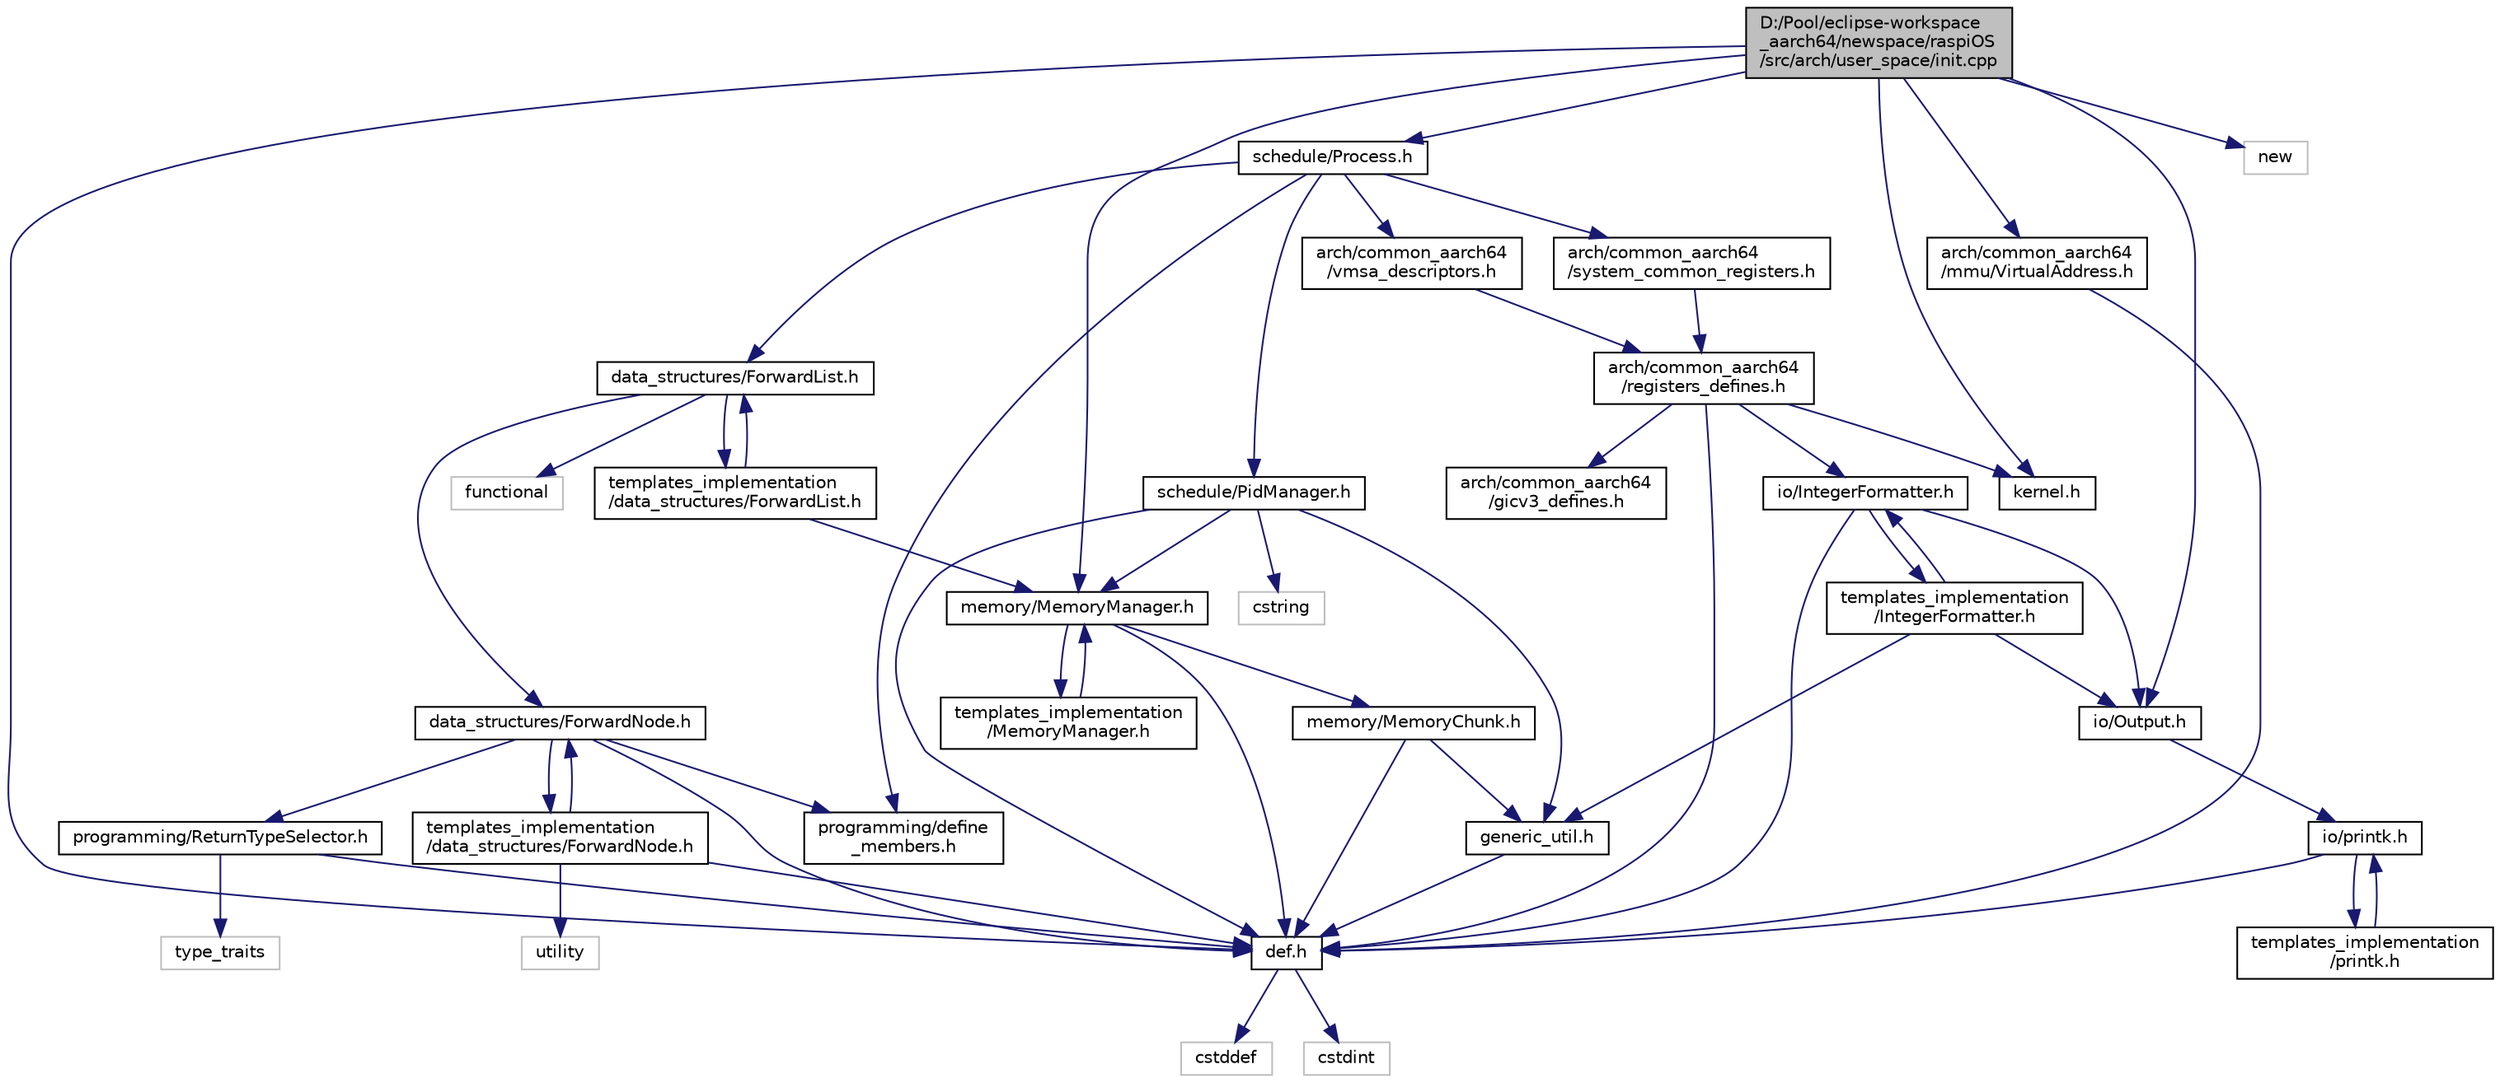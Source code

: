 digraph "D:/Pool/eclipse-workspace_aarch64/newspace/raspiOS/src/arch/user_space/init.cpp"
{
  edge [fontname="Helvetica",fontsize="10",labelfontname="Helvetica",labelfontsize="10"];
  node [fontname="Helvetica",fontsize="10",shape=record];
  Node3169 [label="D:/Pool/eclipse-workspace\l_aarch64/newspace/raspiOS\l/src/arch/user_space/init.cpp",height=0.2,width=0.4,color="black", fillcolor="grey75", style="filled", fontcolor="black"];
  Node3169 -> Node3170 [color="midnightblue",fontsize="10",style="solid",fontname="Helvetica"];
  Node3170 [label="def.h",height=0.2,width=0.4,color="black", fillcolor="white", style="filled",URL="$d4/da4/def_8h.html"];
  Node3170 -> Node3171 [color="midnightblue",fontsize="10",style="solid",fontname="Helvetica"];
  Node3171 [label="cstddef",height=0.2,width=0.4,color="grey75", fillcolor="white", style="filled"];
  Node3170 -> Node3172 [color="midnightblue",fontsize="10",style="solid",fontname="Helvetica"];
  Node3172 [label="cstdint",height=0.2,width=0.4,color="grey75", fillcolor="white", style="filled"];
  Node3169 -> Node3173 [color="midnightblue",fontsize="10",style="solid",fontname="Helvetica"];
  Node3173 [label="kernel.h",height=0.2,width=0.4,color="black", fillcolor="white", style="filled",URL="$d0/daa/kernel_8h.html"];
  Node3169 -> Node3174 [color="midnightblue",fontsize="10",style="solid",fontname="Helvetica"];
  Node3174 [label="arch/common_aarch64\l/mmu/VirtualAddress.h",height=0.2,width=0.4,color="black", fillcolor="white", style="filled",URL="$d9/d6d/_virtual_address_8h.html"];
  Node3174 -> Node3170 [color="midnightblue",fontsize="10",style="solid",fontname="Helvetica"];
  Node3169 -> Node3175 [color="midnightblue",fontsize="10",style="solid",fontname="Helvetica"];
  Node3175 [label="memory/MemoryManager.h",height=0.2,width=0.4,color="black", fillcolor="white", style="filled",URL="$d6/d76/memory_2_memory_manager_8h.html"];
  Node3175 -> Node3170 [color="midnightblue",fontsize="10",style="solid",fontname="Helvetica"];
  Node3175 -> Node3176 [color="midnightblue",fontsize="10",style="solid",fontname="Helvetica"];
  Node3176 [label="memory/MemoryChunk.h",height=0.2,width=0.4,color="black", fillcolor="white", style="filled",URL="$d9/df6/_memory_chunk_8h.html"];
  Node3176 -> Node3170 [color="midnightblue",fontsize="10",style="solid",fontname="Helvetica"];
  Node3176 -> Node3177 [color="midnightblue",fontsize="10",style="solid",fontname="Helvetica"];
  Node3177 [label="generic_util.h",height=0.2,width=0.4,color="black", fillcolor="white", style="filled",URL="$d6/d93/generic__util_8h.html"];
  Node3177 -> Node3170 [color="midnightblue",fontsize="10",style="solid",fontname="Helvetica"];
  Node3175 -> Node3178 [color="midnightblue",fontsize="10",style="solid",fontname="Helvetica"];
  Node3178 [label="templates_implementation\l/MemoryManager.h",height=0.2,width=0.4,color="black", fillcolor="white", style="filled",URL="$dd/d2b/templates__implementation_2_memory_manager_8h.html"];
  Node3178 -> Node3175 [color="midnightblue",fontsize="10",style="solid",fontname="Helvetica"];
  Node3169 -> Node3179 [color="midnightblue",fontsize="10",style="solid",fontname="Helvetica"];
  Node3179 [label="schedule/Process.h",height=0.2,width=0.4,color="black", fillcolor="white", style="filled",URL="$dd/d77/_process_8h.html"];
  Node3179 -> Node3180 [color="midnightblue",fontsize="10",style="solid",fontname="Helvetica"];
  Node3180 [label="data_structures/ForwardList.h",height=0.2,width=0.4,color="black", fillcolor="white", style="filled",URL="$d8/db0/data__structures_2_forward_list_8h.html"];
  Node3180 -> Node3181 [color="midnightblue",fontsize="10",style="solid",fontname="Helvetica"];
  Node3181 [label="data_structures/ForwardNode.h",height=0.2,width=0.4,color="black", fillcolor="white", style="filled",URL="$d7/d32/data__structures_2_forward_node_8h.html"];
  Node3181 -> Node3170 [color="midnightblue",fontsize="10",style="solid",fontname="Helvetica"];
  Node3181 -> Node3182 [color="midnightblue",fontsize="10",style="solid",fontname="Helvetica"];
  Node3182 [label="programming/ReturnTypeSelector.h",height=0.2,width=0.4,color="black", fillcolor="white", style="filled",URL="$d3/d90/_return_type_selector_8h.html"];
  Node3182 -> Node3170 [color="midnightblue",fontsize="10",style="solid",fontname="Helvetica"];
  Node3182 -> Node3183 [color="midnightblue",fontsize="10",style="solid",fontname="Helvetica"];
  Node3183 [label="type_traits",height=0.2,width=0.4,color="grey75", fillcolor="white", style="filled"];
  Node3181 -> Node3184 [color="midnightblue",fontsize="10",style="solid",fontname="Helvetica"];
  Node3184 [label="programming/define\l_members.h",height=0.2,width=0.4,color="black", fillcolor="white", style="filled",URL="$d8/d7b/define__members_8h.html"];
  Node3181 -> Node3185 [color="midnightblue",fontsize="10",style="solid",fontname="Helvetica"];
  Node3185 [label="templates_implementation\l/data_structures/ForwardNode.h",height=0.2,width=0.4,color="black", fillcolor="white", style="filled",URL="$df/dbc/templates__implementation_2data__structures_2_forward_node_8h.html"];
  Node3185 -> Node3170 [color="midnightblue",fontsize="10",style="solid",fontname="Helvetica"];
  Node3185 -> Node3186 [color="midnightblue",fontsize="10",style="solid",fontname="Helvetica"];
  Node3186 [label="utility",height=0.2,width=0.4,color="grey75", fillcolor="white", style="filled"];
  Node3185 -> Node3181 [color="midnightblue",fontsize="10",style="solid",fontname="Helvetica"];
  Node3180 -> Node3187 [color="midnightblue",fontsize="10",style="solid",fontname="Helvetica"];
  Node3187 [label="functional",height=0.2,width=0.4,color="grey75", fillcolor="white", style="filled"];
  Node3180 -> Node3188 [color="midnightblue",fontsize="10",style="solid",fontname="Helvetica"];
  Node3188 [label="templates_implementation\l/data_structures/ForwardList.h",height=0.2,width=0.4,color="black", fillcolor="white", style="filled",URL="$d6/d60/templates__implementation_2data__structures_2_forward_list_8h.html"];
  Node3188 -> Node3180 [color="midnightblue",fontsize="10",style="solid",fontname="Helvetica"];
  Node3188 -> Node3175 [color="midnightblue",fontsize="10",style="solid",fontname="Helvetica"];
  Node3179 -> Node3189 [color="midnightblue",fontsize="10",style="solid",fontname="Helvetica"];
  Node3189 [label="schedule/PidManager.h",height=0.2,width=0.4,color="black", fillcolor="white", style="filled",URL="$d4/d92/_pid_manager_8h.html"];
  Node3189 -> Node3170 [color="midnightblue",fontsize="10",style="solid",fontname="Helvetica"];
  Node3189 -> Node3175 [color="midnightblue",fontsize="10",style="solid",fontname="Helvetica"];
  Node3189 -> Node3177 [color="midnightblue",fontsize="10",style="solid",fontname="Helvetica"];
  Node3189 -> Node3190 [color="midnightblue",fontsize="10",style="solid",fontname="Helvetica"];
  Node3190 [label="cstring",height=0.2,width=0.4,color="grey75", fillcolor="white", style="filled"];
  Node3179 -> Node3191 [color="midnightblue",fontsize="10",style="solid",fontname="Helvetica"];
  Node3191 [label="arch/common_aarch64\l/system_common_registers.h",height=0.2,width=0.4,color="black", fillcolor="white", style="filled",URL="$d4/d1f/system__common__registers_8h.html"];
  Node3191 -> Node3192 [color="midnightblue",fontsize="10",style="solid",fontname="Helvetica"];
  Node3192 [label="arch/common_aarch64\l/registers_defines.h",height=0.2,width=0.4,color="black", fillcolor="white", style="filled",URL="$d1/dbd/registers__defines_8h.html"];
  Node3192 -> Node3170 [color="midnightblue",fontsize="10",style="solid",fontname="Helvetica"];
  Node3192 -> Node3173 [color="midnightblue",fontsize="10",style="solid",fontname="Helvetica"];
  Node3192 -> Node3193 [color="midnightblue",fontsize="10",style="solid",fontname="Helvetica"];
  Node3193 [label="io/IntegerFormatter.h",height=0.2,width=0.4,color="black", fillcolor="white", style="filled",URL="$d5/d7b/io_2_integer_formatter_8h.html"];
  Node3193 -> Node3170 [color="midnightblue",fontsize="10",style="solid",fontname="Helvetica"];
  Node3193 -> Node3194 [color="midnightblue",fontsize="10",style="solid",fontname="Helvetica"];
  Node3194 [label="io/Output.h",height=0.2,width=0.4,color="black", fillcolor="white", style="filled",URL="$d6/d77/_output_8h.html"];
  Node3194 -> Node3195 [color="midnightblue",fontsize="10",style="solid",fontname="Helvetica"];
  Node3195 [label="io/printk.h",height=0.2,width=0.4,color="black", fillcolor="white", style="filled",URL="$dd/d17/io_2printk_8h.html"];
  Node3195 -> Node3170 [color="midnightblue",fontsize="10",style="solid",fontname="Helvetica"];
  Node3195 -> Node3196 [color="midnightblue",fontsize="10",style="solid",fontname="Helvetica"];
  Node3196 [label="templates_implementation\l/printk.h",height=0.2,width=0.4,color="black", fillcolor="white", style="filled",URL="$d7/d95/templates__implementation_2printk_8h.html"];
  Node3196 -> Node3195 [color="midnightblue",fontsize="10",style="solid",fontname="Helvetica"];
  Node3193 -> Node3197 [color="midnightblue",fontsize="10",style="solid",fontname="Helvetica"];
  Node3197 [label="templates_implementation\l/IntegerFormatter.h",height=0.2,width=0.4,color="black", fillcolor="white", style="filled",URL="$dc/d84/templates__implementation_2_integer_formatter_8h.html"];
  Node3197 -> Node3193 [color="midnightblue",fontsize="10",style="solid",fontname="Helvetica"];
  Node3197 -> Node3177 [color="midnightblue",fontsize="10",style="solid",fontname="Helvetica"];
  Node3197 -> Node3194 [color="midnightblue",fontsize="10",style="solid",fontname="Helvetica"];
  Node3192 -> Node3198 [color="midnightblue",fontsize="10",style="solid",fontname="Helvetica"];
  Node3198 [label="arch/common_aarch64\l/gicv3_defines.h",height=0.2,width=0.4,color="black", fillcolor="white", style="filled",URL="$d5/d80/gicv3__defines_8h.html"];
  Node3179 -> Node3199 [color="midnightblue",fontsize="10",style="solid",fontname="Helvetica"];
  Node3199 [label="arch/common_aarch64\l/vmsa_descriptors.h",height=0.2,width=0.4,color="black", fillcolor="white", style="filled",URL="$d5/d72/vmsa__descriptors_8h.html"];
  Node3199 -> Node3192 [color="midnightblue",fontsize="10",style="solid",fontname="Helvetica"];
  Node3179 -> Node3184 [color="midnightblue",fontsize="10",style="solid",fontname="Helvetica"];
  Node3169 -> Node3194 [color="midnightblue",fontsize="10",style="solid",fontname="Helvetica"];
  Node3169 -> Node3200 [color="midnightblue",fontsize="10",style="solid",fontname="Helvetica"];
  Node3200 [label="new",height=0.2,width=0.4,color="grey75", fillcolor="white", style="filled"];
}
